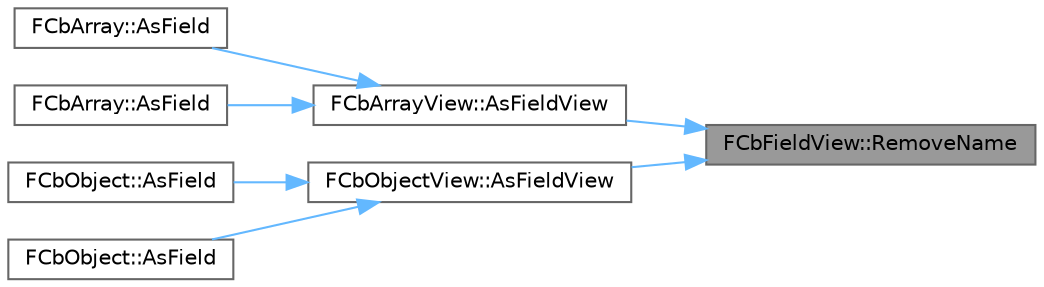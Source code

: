 digraph "FCbFieldView::RemoveName"
{
 // INTERACTIVE_SVG=YES
 // LATEX_PDF_SIZE
  bgcolor="transparent";
  edge [fontname=Helvetica,fontsize=10,labelfontname=Helvetica,labelfontsize=10];
  node [fontname=Helvetica,fontsize=10,shape=box,height=0.2,width=0.4];
  rankdir="RL";
  Node1 [id="Node000001",label="FCbFieldView::RemoveName",height=0.2,width=0.4,color="gray40", fillcolor="grey60", style="filled", fontcolor="black",tooltip="Returns a copy of the field with the name removed."];
  Node1 -> Node2 [id="edge1_Node000001_Node000002",dir="back",color="steelblue1",style="solid",tooltip=" "];
  Node2 [id="Node000002",label="FCbArrayView::AsFieldView",height=0.2,width=0.4,color="grey40", fillcolor="white", style="filled",URL="$d3/d79/classFCbArrayView.html#a1b0507803092d10c2a0b3084a2c367fc",tooltip="Access the array as an array field."];
  Node2 -> Node3 [id="edge2_Node000002_Node000003",dir="back",color="steelblue1",style="solid",tooltip=" "];
  Node3 [id="Node000003",label="FCbArray::AsField",height=0.2,width=0.4,color="grey40", fillcolor="white", style="filled",URL="$db/d7d/classFCbArray.html#a18d9d879b3d42699aeb7c5243281f9dc",tooltip=" "];
  Node2 -> Node4 [id="edge3_Node000002_Node000004",dir="back",color="steelblue1",style="solid",tooltip=" "];
  Node4 [id="Node000004",label="FCbArray::AsField",height=0.2,width=0.4,color="grey40", fillcolor="white", style="filled",URL="$db/d7d/classFCbArray.html#a59ab78398ed3336bdace2724d121849a",tooltip="Access the array as an array field."];
  Node1 -> Node5 [id="edge4_Node000001_Node000005",dir="back",color="steelblue1",style="solid",tooltip=" "];
  Node5 [id="Node000005",label="FCbObjectView::AsFieldView",height=0.2,width=0.4,color="grey40", fillcolor="white", style="filled",URL="$dc/d1a/classFCbObjectView.html#a201d0f135649a411660f65b47d15e4f2",tooltip="Access the object as an object field."];
  Node5 -> Node6 [id="edge5_Node000005_Node000006",dir="back",color="steelblue1",style="solid",tooltip=" "];
  Node6 [id="Node000006",label="FCbObject::AsField",height=0.2,width=0.4,color="grey40", fillcolor="white", style="filled",URL="$d8/d23/classFCbObject.html#a8a7dfd21790350dc1184627b34e99c48",tooltip=" "];
  Node5 -> Node7 [id="edge6_Node000005_Node000007",dir="back",color="steelblue1",style="solid",tooltip=" "];
  Node7 [id="Node000007",label="FCbObject::AsField",height=0.2,width=0.4,color="grey40", fillcolor="white", style="filled",URL="$d8/d23/classFCbObject.html#aed4719e5227b99de267d81c9e5307c89",tooltip="Access the object as an object field."];
}

